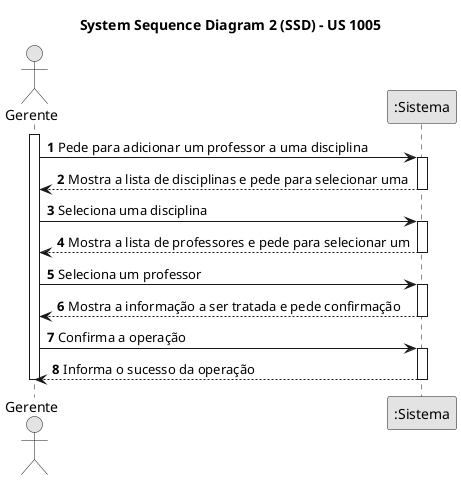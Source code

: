 @startuml
skinparam monochrome true
skinparam packageStyle rectangle
skinparam shadowing false

title System Sequence Diagram 2 (SSD) - US 1005
autonumber

actor "Gerente" as Gerente
participant ":Sistema" as Sistema

activate Gerente

    Gerente -> Sistema : Pede para adicionar um professor a uma disciplina
    activate Sistema
        Sistema --> Gerente : Mostra a lista de disciplinas e pede para selecionar uma
    deactivate Sistema

    Gerente -> Sistema : Seleciona uma disciplina
    activate Sistema
        Sistema --> Gerente : Mostra a lista de professores e pede para selecionar um
    deactivate Sistema

    Gerente -> Sistema : Seleciona um professor
    activate Sistema
        Sistema --> Gerente : Mostra a informação a ser tratada e pede confirmação
    deactivate Sistema

    Gerente -> Sistema : Confirma a operação
    activate Sistema
        Sistema --> Gerente : Informa o sucesso da operação
    deactivate Sistema

deactivate Gerente

@enduml